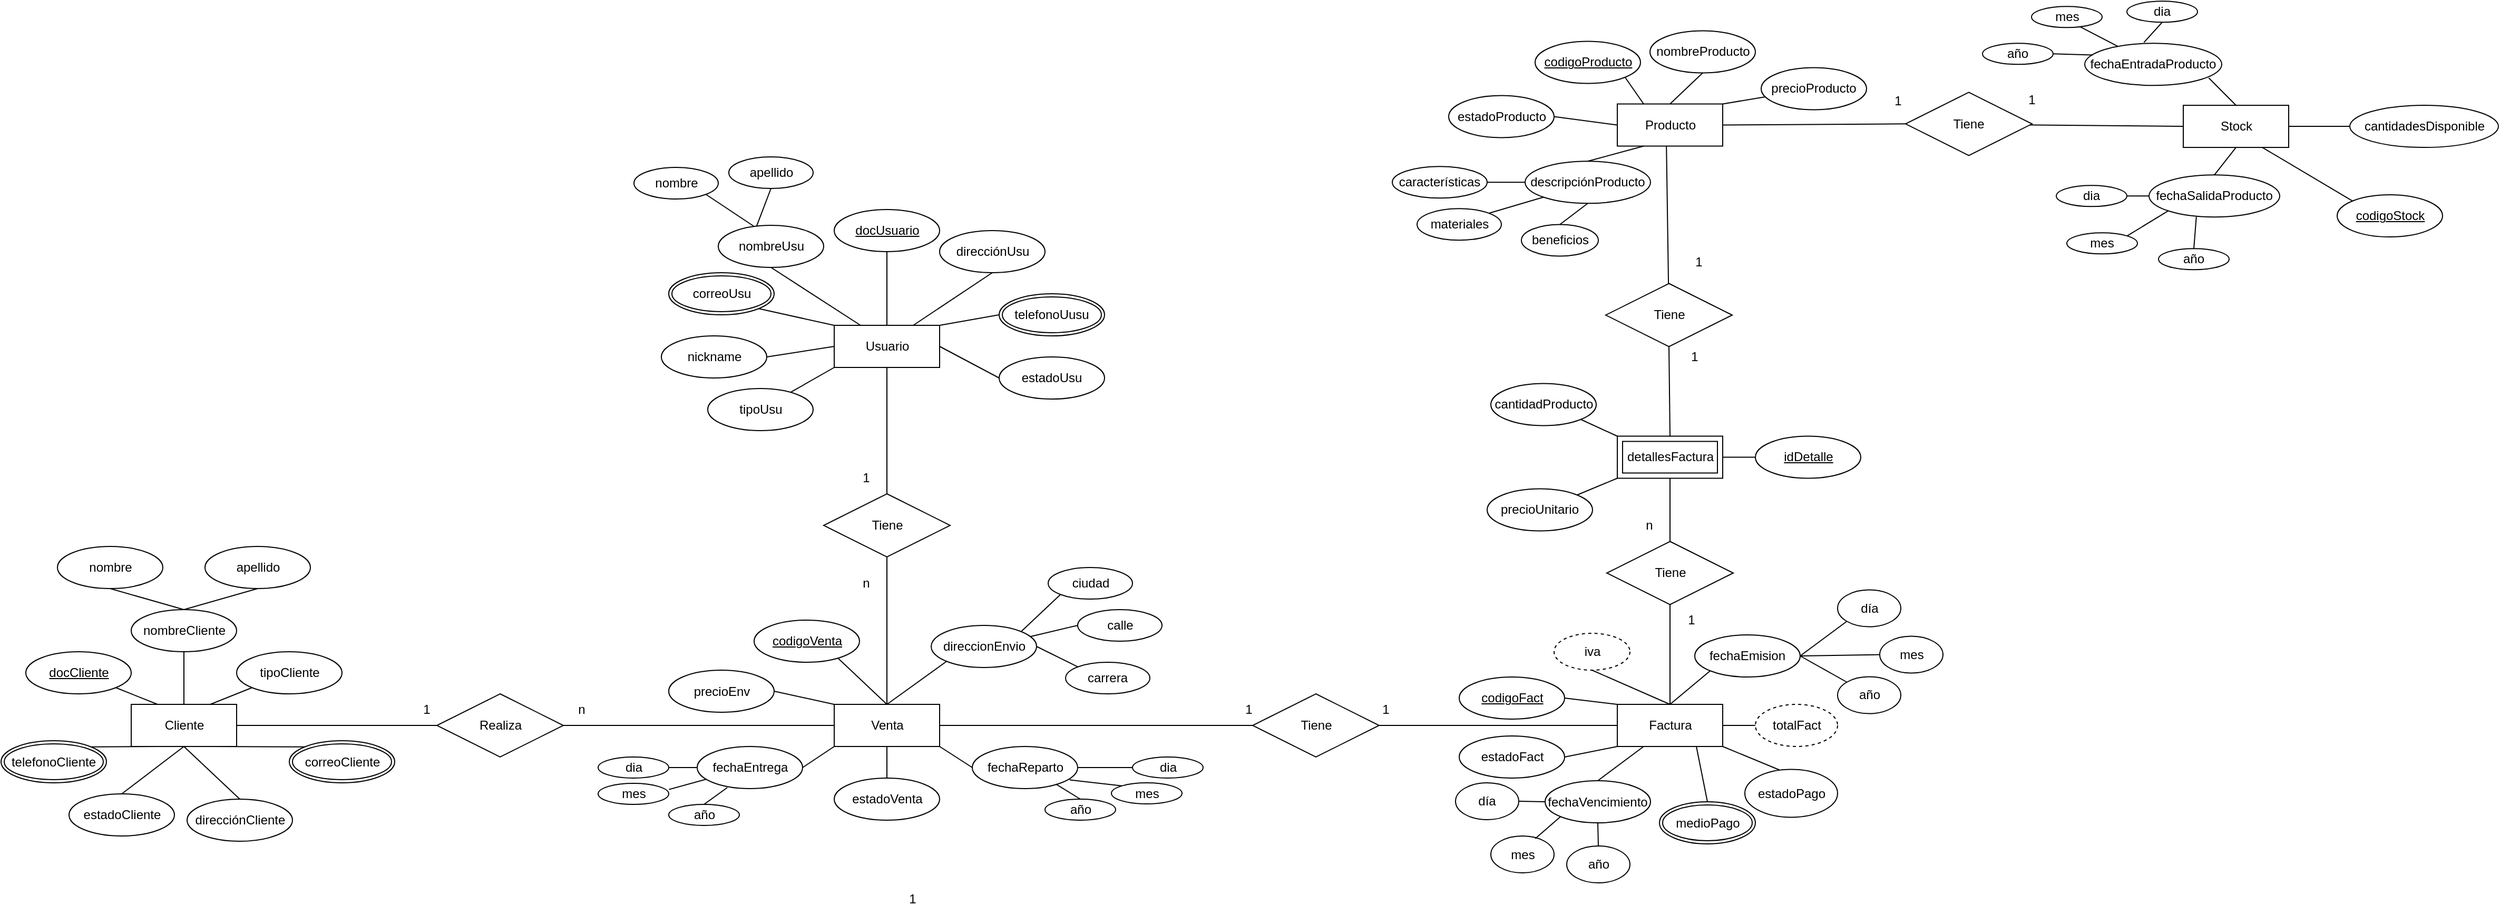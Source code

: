 <mxfile version="26.2.9">
  <diagram name="Página-1" id="tMBvOvnI7R-lJk4dOVQ1">
    <mxGraphModel dx="2185" dy="2247" grid="1" gridSize="10" guides="1" tooltips="1" connect="1" arrows="1" fold="1" page="1" pageScale="1" pageWidth="827" pageHeight="1169" math="0" shadow="0">
      <root>
        <mxCell id="0" />
        <mxCell id="1" parent="0" />
        <mxCell id="Wh5RRKCKFF4n-fDzVLl2-2" value="Usuario" style="whiteSpace=wrap;html=1;align=center;" vertex="1" parent="1">
          <mxGeometry x="930.5" y="270" width="100" height="40" as="geometry" />
        </mxCell>
        <mxCell id="Wh5RRKCKFF4n-fDzVLl2-3" value="Cliente" style="whiteSpace=wrap;html=1;align=center;" vertex="1" parent="1">
          <mxGeometry x="263.5" y="630" width="100" height="40" as="geometry" />
        </mxCell>
        <mxCell id="Wh5RRKCKFF4n-fDzVLl2-4" value="Venta" style="whiteSpace=wrap;html=1;align=center;" vertex="1" parent="1">
          <mxGeometry x="930.5" y="630" width="100" height="40" as="geometry" />
        </mxCell>
        <mxCell id="Wh5RRKCKFF4n-fDzVLl2-5" value="Factura" style="whiteSpace=wrap;html=1;align=center;" vertex="1" parent="1">
          <mxGeometry x="1673.5" y="630" width="100" height="40" as="geometry" />
        </mxCell>
        <mxCell id="Wh5RRKCKFF4n-fDzVLl2-6" value="Producto" style="whiteSpace=wrap;html=1;align=center;" vertex="1" parent="1">
          <mxGeometry x="1673.5" y="59.75" width="100" height="40" as="geometry" />
        </mxCell>
        <mxCell id="Wh5RRKCKFF4n-fDzVLl2-7" value="Stock" style="whiteSpace=wrap;html=1;align=center;" vertex="1" parent="1">
          <mxGeometry x="2210.5" y="61.03" width="100" height="40" as="geometry" />
        </mxCell>
        <mxCell id="Wh5RRKCKFF4n-fDzVLl2-8" value="" style="endArrow=none;html=1;rounded=0;exitX=1;exitY=0.5;exitDx=0;exitDy=0;entryX=0;entryY=0.5;entryDx=0;entryDy=0;" edge="1" parent="1" source="Wh5RRKCKFF4n-fDzVLl2-11" target="Wh5RRKCKFF4n-fDzVLl2-4">
          <mxGeometry relative="1" as="geometry">
            <mxPoint x="740.5" y="645" as="sourcePoint" />
            <mxPoint x="800.5" y="615" as="targetPoint" />
          </mxGeometry>
        </mxCell>
        <mxCell id="Wh5RRKCKFF4n-fDzVLl2-9" value="" style="endArrow=none;html=1;rounded=0;exitX=1;exitY=0.5;exitDx=0;exitDy=0;entryX=0;entryY=0.5;entryDx=0;entryDy=0;" edge="1" parent="1" source="Wh5RRKCKFF4n-fDzVLl2-13" target="Wh5RRKCKFF4n-fDzVLl2-5">
          <mxGeometry relative="1" as="geometry">
            <mxPoint x="1123.5" y="660" as="sourcePoint" />
            <mxPoint x="1403.5" y="660" as="targetPoint" />
          </mxGeometry>
        </mxCell>
        <mxCell id="Wh5RRKCKFF4n-fDzVLl2-10" value="" style="endArrow=none;html=1;rounded=0;exitX=1;exitY=0.5;exitDx=0;exitDy=0;entryX=0;entryY=0.5;entryDx=0;entryDy=0;" edge="1" parent="1" source="Wh5RRKCKFF4n-fDzVLl2-3" target="Wh5RRKCKFF4n-fDzVLl2-11">
          <mxGeometry relative="1" as="geometry">
            <mxPoint x="363.5" y="650" as="sourcePoint" />
            <mxPoint x="433.5" y="650" as="targetPoint" />
          </mxGeometry>
        </mxCell>
        <mxCell id="Wh5RRKCKFF4n-fDzVLl2-11" value="Realiza" style="shape=rhombus;perimeter=rhombusPerimeter;whiteSpace=wrap;html=1;align=center;" vertex="1" parent="1">
          <mxGeometry x="553.5" y="620" width="120" height="60" as="geometry" />
        </mxCell>
        <mxCell id="Wh5RRKCKFF4n-fDzVLl2-12" value="" style="endArrow=none;html=1;rounded=0;exitX=1;exitY=0.5;exitDx=0;exitDy=0;" edge="1" parent="1" source="Wh5RRKCKFF4n-fDzVLl2-4" target="Wh5RRKCKFF4n-fDzVLl2-13">
          <mxGeometry relative="1" as="geometry">
            <mxPoint x="1074.5" y="650" as="sourcePoint" />
            <mxPoint x="1220.5" y="650" as="targetPoint" />
          </mxGeometry>
        </mxCell>
        <mxCell id="Wh5RRKCKFF4n-fDzVLl2-13" value="Tiene" style="shape=rhombus;perimeter=rhombusPerimeter;whiteSpace=wrap;html=1;align=center;" vertex="1" parent="1">
          <mxGeometry x="1327.5" y="620" width="120" height="60" as="geometry" />
        </mxCell>
        <mxCell id="Wh5RRKCKFF4n-fDzVLl2-14" value="telefonoUusu" style="ellipse;shape=doubleEllipse;margin=3;whiteSpace=wrap;html=1;align=center;" vertex="1" parent="1">
          <mxGeometry x="1087" y="240" width="100" height="40" as="geometry" />
        </mxCell>
        <mxCell id="Wh5RRKCKFF4n-fDzVLl2-15" value="estadoUsu" style="ellipse;whiteSpace=wrap;html=1;align=center;" vertex="1" parent="1">
          <mxGeometry x="1087" y="300" width="100" height="40" as="geometry" />
        </mxCell>
        <mxCell id="Wh5RRKCKFF4n-fDzVLl2-16" value="docUsuario" style="ellipse;whiteSpace=wrap;html=1;align=center;fontStyle=4;" vertex="1" parent="1">
          <mxGeometry x="930.5" y="160" width="100" height="40" as="geometry" />
        </mxCell>
        <mxCell id="Wh5RRKCKFF4n-fDzVLl2-17" value="nickname" style="ellipse;whiteSpace=wrap;html=1;align=center;" vertex="1" parent="1">
          <mxGeometry x="766.5" y="280" width="100" height="40" as="geometry" />
        </mxCell>
        <mxCell id="Wh5RRKCKFF4n-fDzVLl2-18" value="correoUsu" style="ellipse;shape=doubleEllipse;margin=3;whiteSpace=wrap;html=1;align=center;" vertex="1" parent="1">
          <mxGeometry x="773.5" y="220" width="100" height="40" as="geometry" />
        </mxCell>
        <mxCell id="Wh5RRKCKFF4n-fDzVLl2-19" value="nombreUsu" style="ellipse;whiteSpace=wrap;html=1;align=center;" vertex="1" parent="1">
          <mxGeometry x="820.5" y="175" width="100" height="40" as="geometry" />
        </mxCell>
        <mxCell id="Wh5RRKCKFF4n-fDzVLl2-20" value="direcciónUsu" style="ellipse;whiteSpace=wrap;html=1;align=center;" vertex="1" parent="1">
          <mxGeometry x="1030.5" y="180" width="100" height="40" as="geometry" />
        </mxCell>
        <mxCell id="Wh5RRKCKFF4n-fDzVLl2-21" value="" style="endArrow=none;html=1;rounded=0;exitX=0.75;exitY=0;exitDx=0;exitDy=0;entryX=0.5;entryY=1;entryDx=0;entryDy=0;" edge="1" parent="1" source="Wh5RRKCKFF4n-fDzVLl2-2" target="Wh5RRKCKFF4n-fDzVLl2-20">
          <mxGeometry relative="1" as="geometry">
            <mxPoint x="1000.5" y="240" as="sourcePoint" />
            <mxPoint x="1065.5" y="220" as="targetPoint" />
          </mxGeometry>
        </mxCell>
        <mxCell id="Wh5RRKCKFF4n-fDzVLl2-22" value="" style="endArrow=none;html=1;rounded=0;exitX=0.5;exitY=0;exitDx=0;exitDy=0;entryX=0.5;entryY=1;entryDx=0;entryDy=0;" edge="1" parent="1" source="Wh5RRKCKFF4n-fDzVLl2-2" target="Wh5RRKCKFF4n-fDzVLl2-16">
          <mxGeometry relative="1" as="geometry">
            <mxPoint x="970.5" y="240" as="sourcePoint" />
            <mxPoint x="1130.5" y="240" as="targetPoint" />
          </mxGeometry>
        </mxCell>
        <mxCell id="Wh5RRKCKFF4n-fDzVLl2-23" value="" style="endArrow=none;html=1;rounded=0;entryX=0.5;entryY=1;entryDx=0;entryDy=0;exitX=0.25;exitY=0;exitDx=0;exitDy=0;" edge="1" parent="1" source="Wh5RRKCKFF4n-fDzVLl2-2" target="Wh5RRKCKFF4n-fDzVLl2-19">
          <mxGeometry relative="1" as="geometry">
            <mxPoint x="980.5" y="270" as="sourcePoint" />
            <mxPoint x="1090.5" y="240" as="targetPoint" />
          </mxGeometry>
        </mxCell>
        <mxCell id="Wh5RRKCKFF4n-fDzVLl2-24" value="" style="endArrow=none;html=1;rounded=0;entryX=0;entryY=0;entryDx=0;entryDy=0;exitX=1;exitY=1;exitDx=0;exitDy=0;" edge="1" parent="1" source="Wh5RRKCKFF4n-fDzVLl2-18" target="Wh5RRKCKFF4n-fDzVLl2-2">
          <mxGeometry relative="1" as="geometry">
            <mxPoint x="760.5" y="300" as="sourcePoint" />
            <mxPoint x="920.5" y="300" as="targetPoint" />
          </mxGeometry>
        </mxCell>
        <mxCell id="Wh5RRKCKFF4n-fDzVLl2-25" value="" style="endArrow=none;html=1;rounded=0;entryX=0;entryY=0.5;entryDx=0;entryDy=0;exitX=1;exitY=0.5;exitDx=0;exitDy=0;" edge="1" parent="1" source="Wh5RRKCKFF4n-fDzVLl2-17" target="Wh5RRKCKFF4n-fDzVLl2-2">
          <mxGeometry relative="1" as="geometry">
            <mxPoint x="830.5" y="330" as="sourcePoint" />
            <mxPoint x="990.5" y="330" as="targetPoint" />
          </mxGeometry>
        </mxCell>
        <mxCell id="Wh5RRKCKFF4n-fDzVLl2-26" value="" style="endArrow=none;html=1;rounded=0;exitX=1;exitY=0.5;exitDx=0;exitDy=0;entryX=0;entryY=0.5;entryDx=0;entryDy=0;" edge="1" parent="1" source="Wh5RRKCKFF4n-fDzVLl2-2" target="Wh5RRKCKFF4n-fDzVLl2-15">
          <mxGeometry relative="1" as="geometry">
            <mxPoint x="990.5" y="330" as="sourcePoint" />
            <mxPoint x="1150.5" y="330" as="targetPoint" />
          </mxGeometry>
        </mxCell>
        <mxCell id="Wh5RRKCKFF4n-fDzVLl2-27" value="" style="endArrow=none;html=1;rounded=0;exitX=1;exitY=0;exitDx=0;exitDy=0;entryX=0;entryY=0.5;entryDx=0;entryDy=0;" edge="1" parent="1" source="Wh5RRKCKFF4n-fDzVLl2-2" target="Wh5RRKCKFF4n-fDzVLl2-14">
          <mxGeometry relative="1" as="geometry">
            <mxPoint x="1000.5" y="340" as="sourcePoint" />
            <mxPoint x="1160.5" y="340" as="targetPoint" />
            <Array as="points" />
          </mxGeometry>
        </mxCell>
        <mxCell id="Wh5RRKCKFF4n-fDzVLl2-28" value="nombre" style="ellipse;whiteSpace=wrap;html=1;align=center;" vertex="1" parent="1">
          <mxGeometry x="740.5" y="120" width="80" height="30" as="geometry" />
        </mxCell>
        <mxCell id="Wh5RRKCKFF4n-fDzVLl2-29" value="apellido" style="ellipse;whiteSpace=wrap;html=1;align=center;" vertex="1" parent="1">
          <mxGeometry x="830.5" y="110" width="80" height="30" as="geometry" />
        </mxCell>
        <mxCell id="Wh5RRKCKFF4n-fDzVLl2-30" value="" style="endArrow=none;html=1;rounded=0;exitX=1;exitY=1;exitDx=0;exitDy=0;entryX=0.339;entryY=0.025;entryDx=0;entryDy=0;entryPerimeter=0;" edge="1" parent="1" source="Wh5RRKCKFF4n-fDzVLl2-28" target="Wh5RRKCKFF4n-fDzVLl2-19">
          <mxGeometry relative="1" as="geometry">
            <mxPoint x="780.5" y="150" as="sourcePoint" />
            <mxPoint x="940.5" y="150" as="targetPoint" />
          </mxGeometry>
        </mxCell>
        <mxCell id="Wh5RRKCKFF4n-fDzVLl2-31" value="" style="endArrow=none;html=1;rounded=0;exitX=0.5;exitY=1;exitDx=0;exitDy=0;entryX=0.364;entryY=0.016;entryDx=0;entryDy=0;entryPerimeter=0;" edge="1" parent="1" source="Wh5RRKCKFF4n-fDzVLl2-29" target="Wh5RRKCKFF4n-fDzVLl2-19">
          <mxGeometry relative="1" as="geometry">
            <mxPoint x="860.5" y="130" as="sourcePoint" />
            <mxPoint x="1020.5" y="130" as="targetPoint" />
          </mxGeometry>
        </mxCell>
        <mxCell id="Wh5RRKCKFF4n-fDzVLl2-32" value="tipoCliente" style="ellipse;whiteSpace=wrap;html=1;align=center;" vertex="1" parent="1">
          <mxGeometry x="363.5" y="580" width="100" height="40" as="geometry" />
        </mxCell>
        <mxCell id="Wh5RRKCKFF4n-fDzVLl2-33" value="estadoCliente" style="ellipse;whiteSpace=wrap;html=1;align=center;" vertex="1" parent="1">
          <mxGeometry x="204.5" y="715" width="100" height="40" as="geometry" />
        </mxCell>
        <mxCell id="Wh5RRKCKFF4n-fDzVLl2-34" value="" style="endArrow=none;html=1;rounded=0;exitX=0;exitY=0.5;exitDx=0;exitDy=0;entryX=0;entryY=0.5;entryDx=0;entryDy=0;" edge="1" parent="1" source="Wh5RRKCKFF4n-fDzVLl2-7" target="Wh5RRKCKFF4n-fDzVLl2-35">
          <mxGeometry relative="1" as="geometry">
            <mxPoint x="2220.5" y="-48.97" as="sourcePoint" />
            <mxPoint x="2764.5" y="-48.97" as="targetPoint" />
          </mxGeometry>
        </mxCell>
        <mxCell id="Wh5RRKCKFF4n-fDzVLl2-35" value="Tiene" style="shape=rhombus;perimeter=rhombusPerimeter;whiteSpace=wrap;html=1;align=center;" vertex="1" parent="1">
          <mxGeometry x="1947" y="48.64" width="120" height="60" as="geometry" />
        </mxCell>
        <mxCell id="Wh5RRKCKFF4n-fDzVLl2-36" value="telefonoCliente" style="ellipse;shape=doubleEllipse;margin=3;whiteSpace=wrap;html=1;align=center;" vertex="1" parent="1">
          <mxGeometry x="140" y="664.5" width="100" height="40" as="geometry" />
        </mxCell>
        <mxCell id="Wh5RRKCKFF4n-fDzVLl2-37" value="correoCliente" style="ellipse;shape=doubleEllipse;margin=3;whiteSpace=wrap;html=1;align=center;" vertex="1" parent="1">
          <mxGeometry x="413.5" y="664.5" width="100" height="40" as="geometry" />
        </mxCell>
        <mxCell id="Wh5RRKCKFF4n-fDzVLl2-38" value="" style="endArrow=none;html=1;rounded=0;exitX=1;exitY=0;exitDx=0;exitDy=0;entryX=0.25;entryY=1;entryDx=0;entryDy=0;" edge="1" parent="1" source="Wh5RRKCKFF4n-fDzVLl2-36" target="Wh5RRKCKFF4n-fDzVLl2-3">
          <mxGeometry relative="1" as="geometry">
            <mxPoint x="263.5" y="690" as="sourcePoint" />
            <mxPoint x="423.5" y="690" as="targetPoint" />
          </mxGeometry>
        </mxCell>
        <mxCell id="Wh5RRKCKFF4n-fDzVLl2-39" value="" style="endArrow=none;html=1;rounded=0;exitX=0.5;exitY=0;exitDx=0;exitDy=0;entryX=0.5;entryY=1;entryDx=0;entryDy=0;" edge="1" parent="1" source="Wh5RRKCKFF4n-fDzVLl2-33" target="Wh5RRKCKFF4n-fDzVLl2-3">
          <mxGeometry relative="1" as="geometry">
            <mxPoint x="303.5" y="700" as="sourcePoint" />
            <mxPoint x="463.5" y="700" as="targetPoint" />
          </mxGeometry>
        </mxCell>
        <mxCell id="Wh5RRKCKFF4n-fDzVLl2-40" value="" style="endArrow=none;html=1;rounded=0;exitX=0.75;exitY=1;exitDx=0;exitDy=0;entryX=0;entryY=0;entryDx=0;entryDy=0;" edge="1" parent="1" source="Wh5RRKCKFF4n-fDzVLl2-3" target="Wh5RRKCKFF4n-fDzVLl2-37">
          <mxGeometry relative="1" as="geometry">
            <mxPoint x="343.5" y="680" as="sourcePoint" />
            <mxPoint x="503.5" y="680" as="targetPoint" />
          </mxGeometry>
        </mxCell>
        <mxCell id="Wh5RRKCKFF4n-fDzVLl2-41" value="" style="endArrow=none;html=1;rounded=0;exitX=0.5;exitY=0;exitDx=0;exitDy=0;entryX=0.5;entryY=1;entryDx=0;entryDy=0;" edge="1" parent="1" source="Wh5RRKCKFF4n-fDzVLl2-3" target="Wh5RRKCKFF4n-fDzVLl2-45">
          <mxGeometry relative="1" as="geometry">
            <mxPoint x="313.5" y="600" as="sourcePoint" />
            <mxPoint x="313.5" y="580" as="targetPoint" />
          </mxGeometry>
        </mxCell>
        <mxCell id="Wh5RRKCKFF4n-fDzVLl2-42" value="" style="endArrow=none;html=1;rounded=0;exitX=0.25;exitY=0;exitDx=0;exitDy=0;entryX=1;entryY=1;entryDx=0;entryDy=0;" edge="1" parent="1" source="Wh5RRKCKFF4n-fDzVLl2-3" target="Wh5RRKCKFF4n-fDzVLl2-44">
          <mxGeometry relative="1" as="geometry">
            <mxPoint x="273.5" y="610" as="sourcePoint" />
            <mxPoint x="241.724" y="604.195" as="targetPoint" />
          </mxGeometry>
        </mxCell>
        <mxCell id="Wh5RRKCKFF4n-fDzVLl2-43" value="" style="endArrow=none;html=1;rounded=0;exitX=0.75;exitY=0;exitDx=0;exitDy=0;entryX=0;entryY=1;entryDx=0;entryDy=0;" edge="1" parent="1" source="Wh5RRKCKFF4n-fDzVLl2-3" target="Wh5RRKCKFF4n-fDzVLl2-32">
          <mxGeometry relative="1" as="geometry">
            <mxPoint x="343.5" y="610" as="sourcePoint" />
            <mxPoint x="503.5" y="610" as="targetPoint" />
          </mxGeometry>
        </mxCell>
        <mxCell id="Wh5RRKCKFF4n-fDzVLl2-44" value="docCliente" style="ellipse;whiteSpace=wrap;html=1;align=center;fontStyle=4;" vertex="1" parent="1">
          <mxGeometry x="163.5" y="580" width="100" height="40" as="geometry" />
        </mxCell>
        <mxCell id="Wh5RRKCKFF4n-fDzVLl2-45" value="nombreCliente" style="ellipse;whiteSpace=wrap;html=1;align=center;" vertex="1" parent="1">
          <mxGeometry x="263.5" y="540" width="100" height="40" as="geometry" />
        </mxCell>
        <mxCell id="Wh5RRKCKFF4n-fDzVLl2-46" value="nombre" style="ellipse;whiteSpace=wrap;html=1;align=center;" vertex="1" parent="1">
          <mxGeometry x="193.5" y="480" width="100" height="40" as="geometry" />
        </mxCell>
        <mxCell id="Wh5RRKCKFF4n-fDzVLl2-47" value="apellido" style="ellipse;whiteSpace=wrap;html=1;align=center;" vertex="1" parent="1">
          <mxGeometry x="333.5" y="480" width="100" height="40" as="geometry" />
        </mxCell>
        <mxCell id="Wh5RRKCKFF4n-fDzVLl2-48" value="" style="endArrow=none;html=1;rounded=0;exitX=0.5;exitY=0;exitDx=0;exitDy=0;entryX=0.5;entryY=1;entryDx=0;entryDy=0;" edge="1" parent="1" source="Wh5RRKCKFF4n-fDzVLl2-45" target="Wh5RRKCKFF4n-fDzVLl2-47">
          <mxGeometry relative="1" as="geometry">
            <mxPoint x="303.5" y="520" as="sourcePoint" />
            <mxPoint x="463.5" y="520" as="targetPoint" />
          </mxGeometry>
        </mxCell>
        <mxCell id="Wh5RRKCKFF4n-fDzVLl2-49" value="" style="endArrow=none;html=1;rounded=0;exitX=0.5;exitY=1;exitDx=0;exitDy=0;entryX=0.5;entryY=0;entryDx=0;entryDy=0;" edge="1" parent="1" source="Wh5RRKCKFF4n-fDzVLl2-46" target="Wh5RRKCKFF4n-fDzVLl2-45">
          <mxGeometry relative="1" as="geometry">
            <mxPoint x="243.5" y="520" as="sourcePoint" />
            <mxPoint x="403.5" y="520" as="targetPoint" />
          </mxGeometry>
        </mxCell>
        <mxCell id="Wh5RRKCKFF4n-fDzVLl2-50" value="1" style="text;html=1;align=center;verticalAlign=middle;whiteSpace=wrap;rounded=0;" vertex="1" parent="1">
          <mxGeometry x="930.5" y="400" width="60" height="30" as="geometry" />
        </mxCell>
        <mxCell id="Wh5RRKCKFF4n-fDzVLl2-51" value="n" style="text;html=1;align=center;verticalAlign=middle;whiteSpace=wrap;rounded=0;" vertex="1" parent="1">
          <mxGeometry x="930.5" y="500" width="60" height="30" as="geometry" />
        </mxCell>
        <mxCell id="Wh5RRKCKFF4n-fDzVLl2-52" value="1" style="text;html=1;align=center;verticalAlign=middle;whiteSpace=wrap;rounded=0;" vertex="1" parent="1">
          <mxGeometry x="513.5" y="620" width="60" height="30" as="geometry" />
        </mxCell>
        <mxCell id="Wh5RRKCKFF4n-fDzVLl2-53" value="n" style="text;html=1;align=center;verticalAlign=middle;whiteSpace=wrap;rounded=0;" vertex="1" parent="1">
          <mxGeometry x="660.5" y="620" width="60" height="30" as="geometry" />
        </mxCell>
        <mxCell id="Wh5RRKCKFF4n-fDzVLl2-55" value="direccionEnvio" style="ellipse;whiteSpace=wrap;html=1;align=center;" vertex="1" parent="1">
          <mxGeometry x="1022.5" y="555" width="100" height="40" as="geometry" />
        </mxCell>
        <mxCell id="Wh5RRKCKFF4n-fDzVLl2-57" value="fechaEntrega" style="ellipse;whiteSpace=wrap;html=1;align=center;" vertex="1" parent="1">
          <mxGeometry x="800.5" y="670" width="100" height="40" as="geometry" />
        </mxCell>
        <mxCell id="Wh5RRKCKFF4n-fDzVLl2-58" value="fechaReparto" style="ellipse;whiteSpace=wrap;html=1;align=center;" vertex="1" parent="1">
          <mxGeometry x="1061.5" y="670" width="100" height="40" as="geometry" />
        </mxCell>
        <mxCell id="Wh5RRKCKFF4n-fDzVLl2-59" value="estadoVenta" style="ellipse;whiteSpace=wrap;html=1;align=center;" vertex="1" parent="1">
          <mxGeometry x="930.5" y="700" width="100" height="40" as="geometry" />
        </mxCell>
        <mxCell id="Wh5RRKCKFF4n-fDzVLl2-60" value="codigoVenta" style="ellipse;whiteSpace=wrap;html=1;align=center;fontStyle=4;" vertex="1" parent="1">
          <mxGeometry x="854.5" y="550" width="100" height="40" as="geometry" />
        </mxCell>
        <mxCell id="Wh5RRKCKFF4n-fDzVLl2-61" value="" style="endArrow=none;html=1;rounded=0;exitX=0.5;exitY=0;exitDx=0;exitDy=0;entryX=0;entryY=1;entryDx=0;entryDy=0;" edge="1" parent="1" source="Wh5RRKCKFF4n-fDzVLl2-4" target="Wh5RRKCKFF4n-fDzVLl2-55">
          <mxGeometry relative="1" as="geometry">
            <mxPoint x="980.5" y="610" as="sourcePoint" />
            <mxPoint x="1050" y="600" as="targetPoint" />
          </mxGeometry>
        </mxCell>
        <mxCell id="Wh5RRKCKFF4n-fDzVLl2-63" value="" style="endArrow=none;html=1;rounded=0;entryX=0;entryY=0;entryDx=0;entryDy=0;exitX=1;exitY=0.5;exitDx=0;exitDy=0;" edge="1" parent="1" source="Wh5RRKCKFF4n-fDzVLl2-208" target="Wh5RRKCKFF4n-fDzVLl2-4">
          <mxGeometry relative="1" as="geometry">
            <mxPoint x="864.1" y="623.34" as="sourcePoint" />
            <mxPoint x="1080.5" y="610" as="targetPoint" />
          </mxGeometry>
        </mxCell>
        <mxCell id="Wh5RRKCKFF4n-fDzVLl2-64" value="" style="endArrow=none;html=1;rounded=0;exitX=0.797;exitY=0.905;exitDx=0;exitDy=0;exitPerimeter=0;entryX=0.5;entryY=0;entryDx=0;entryDy=0;" edge="1" parent="1" source="Wh5RRKCKFF4n-fDzVLl2-60" target="Wh5RRKCKFF4n-fDzVLl2-4">
          <mxGeometry relative="1" as="geometry">
            <mxPoint x="920.5" y="590" as="sourcePoint" />
            <mxPoint x="1080.5" y="590" as="targetPoint" />
          </mxGeometry>
        </mxCell>
        <mxCell id="Wh5RRKCKFF4n-fDzVLl2-65" value="" style="endArrow=none;html=1;rounded=0;exitX=1;exitY=0.5;exitDx=0;exitDy=0;entryX=0;entryY=1;entryDx=0;entryDy=0;" edge="1" parent="1" source="Wh5RRKCKFF4n-fDzVLl2-57" target="Wh5RRKCKFF4n-fDzVLl2-4">
          <mxGeometry relative="1" as="geometry">
            <mxPoint x="900.5" y="690" as="sourcePoint" />
            <mxPoint x="1060.5" y="690" as="targetPoint" />
          </mxGeometry>
        </mxCell>
        <mxCell id="Wh5RRKCKFF4n-fDzVLl2-66" value="" style="endArrow=none;html=1;rounded=0;exitX=1;exitY=1;exitDx=0;exitDy=0;entryX=0;entryY=0.5;entryDx=0;entryDy=0;" edge="1" parent="1" source="Wh5RRKCKFF4n-fDzVLl2-4" target="Wh5RRKCKFF4n-fDzVLl2-58">
          <mxGeometry relative="1" as="geometry">
            <mxPoint x="1040.5" y="670" as="sourcePoint" />
            <mxPoint x="1200.5" y="670" as="targetPoint" />
          </mxGeometry>
        </mxCell>
        <mxCell id="Wh5RRKCKFF4n-fDzVLl2-67" value="" style="endArrow=none;html=1;rounded=0;exitX=0.5;exitY=1;exitDx=0;exitDy=0;entryX=0.5;entryY=0;entryDx=0;entryDy=0;" edge="1" parent="1" source="Wh5RRKCKFF4n-fDzVLl2-4" target="Wh5RRKCKFF4n-fDzVLl2-59">
          <mxGeometry relative="1" as="geometry">
            <mxPoint x="1010.5" y="680" as="sourcePoint" />
            <mxPoint x="1170.5" y="680" as="targetPoint" />
          </mxGeometry>
        </mxCell>
        <mxCell id="Wh5RRKCKFF4n-fDzVLl2-68" value="ciudad" style="ellipse;whiteSpace=wrap;html=1;align=center;" vertex="1" parent="1">
          <mxGeometry x="1133.5" y="500" width="80" height="30" as="geometry" />
        </mxCell>
        <mxCell id="Wh5RRKCKFF4n-fDzVLl2-69" value="calle" style="ellipse;whiteSpace=wrap;html=1;align=center;" vertex="1" parent="1">
          <mxGeometry x="1161.5" y="540" width="80" height="30" as="geometry" />
        </mxCell>
        <mxCell id="Wh5RRKCKFF4n-fDzVLl2-70" value="carrera" style="ellipse;whiteSpace=wrap;html=1;align=center;" vertex="1" parent="1">
          <mxGeometry x="1150" y="590" width="80" height="30" as="geometry" />
        </mxCell>
        <mxCell id="Wh5RRKCKFF4n-fDzVLl2-71" value="dia" style="ellipse;whiteSpace=wrap;html=1;align=center;" vertex="1" parent="1">
          <mxGeometry x="706.5" y="680" width="67" height="20" as="geometry" />
        </mxCell>
        <mxCell id="Wh5RRKCKFF4n-fDzVLl2-72" value="mes" style="ellipse;whiteSpace=wrap;html=1;align=center;" vertex="1" parent="1">
          <mxGeometry x="706.5" y="705" width="67" height="20" as="geometry" />
        </mxCell>
        <mxCell id="Wh5RRKCKFF4n-fDzVLl2-73" value="año" style="ellipse;whiteSpace=wrap;html=1;align=center;" vertex="1" parent="1">
          <mxGeometry x="773.5" y="725" width="67" height="20" as="geometry" />
        </mxCell>
        <mxCell id="Wh5RRKCKFF4n-fDzVLl2-74" value="" style="endArrow=none;html=1;rounded=0;exitX=1;exitY=0.5;exitDx=0;exitDy=0;entryX=0;entryY=0.5;entryDx=0;entryDy=0;" edge="1" parent="1" source="Wh5RRKCKFF4n-fDzVLl2-71" target="Wh5RRKCKFF4n-fDzVLl2-57">
          <mxGeometry relative="1" as="geometry">
            <mxPoint x="780.5" y="700" as="sourcePoint" />
            <mxPoint x="940.5" y="700" as="targetPoint" />
          </mxGeometry>
        </mxCell>
        <mxCell id="Wh5RRKCKFF4n-fDzVLl2-75" value="" style="endArrow=none;html=1;rounded=0;exitX=1.003;exitY=0.29;exitDx=0;exitDy=0;exitPerimeter=0;" edge="1" parent="1" source="Wh5RRKCKFF4n-fDzVLl2-72" target="Wh5RRKCKFF4n-fDzVLl2-57">
          <mxGeometry relative="1" as="geometry">
            <mxPoint x="760.5" y="710" as="sourcePoint" />
            <mxPoint x="920.5" y="710" as="targetPoint" />
          </mxGeometry>
        </mxCell>
        <mxCell id="Wh5RRKCKFF4n-fDzVLl2-76" value="" style="endArrow=none;html=1;rounded=0;exitX=0.5;exitY=0;exitDx=0;exitDy=0;entryX=0.286;entryY=0.975;entryDx=0;entryDy=0;entryPerimeter=0;" edge="1" parent="1" source="Wh5RRKCKFF4n-fDzVLl2-73" target="Wh5RRKCKFF4n-fDzVLl2-57">
          <mxGeometry relative="1" as="geometry">
            <mxPoint x="810.5" y="720" as="sourcePoint" />
            <mxPoint x="970.5" y="720" as="targetPoint" />
          </mxGeometry>
        </mxCell>
        <mxCell id="Wh5RRKCKFF4n-fDzVLl2-77" value="dia" style="ellipse;whiteSpace=wrap;html=1;align=center;" vertex="1" parent="1">
          <mxGeometry x="1213.5" y="680" width="67" height="20" as="geometry" />
        </mxCell>
        <mxCell id="Wh5RRKCKFF4n-fDzVLl2-78" value="mes" style="ellipse;whiteSpace=wrap;html=1;align=center;" vertex="1" parent="1">
          <mxGeometry x="1193.5" y="704.5" width="67" height="20" as="geometry" />
        </mxCell>
        <mxCell id="Wh5RRKCKFF4n-fDzVLl2-79" value="año" style="ellipse;whiteSpace=wrap;html=1;align=center;" vertex="1" parent="1">
          <mxGeometry x="1130.5" y="720" width="67" height="20" as="geometry" />
        </mxCell>
        <mxCell id="Wh5RRKCKFF4n-fDzVLl2-80" value="" style="endArrow=none;html=1;rounded=0;exitX=0.5;exitY=0;exitDx=0;exitDy=0;entryX=0.793;entryY=0.892;entryDx=0;entryDy=0;entryPerimeter=0;" edge="1" parent="1" source="Wh5RRKCKFF4n-fDzVLl2-79" target="Wh5RRKCKFF4n-fDzVLl2-58">
          <mxGeometry relative="1" as="geometry">
            <mxPoint x="1140.5" y="720" as="sourcePoint" />
            <mxPoint x="1300.5" y="720" as="targetPoint" />
          </mxGeometry>
        </mxCell>
        <mxCell id="Wh5RRKCKFF4n-fDzVLl2-81" value="" style="endArrow=none;html=1;rounded=0;exitX=0.923;exitY=0.792;exitDx=0;exitDy=0;exitPerimeter=0;entryX=0;entryY=0;entryDx=0;entryDy=0;" edge="1" parent="1" source="Wh5RRKCKFF4n-fDzVLl2-58" target="Wh5RRKCKFF4n-fDzVLl2-78">
          <mxGeometry relative="1" as="geometry">
            <mxPoint x="1170.5" y="710" as="sourcePoint" />
            <mxPoint x="1330.5" y="710" as="targetPoint" />
          </mxGeometry>
        </mxCell>
        <mxCell id="Wh5RRKCKFF4n-fDzVLl2-82" value="" style="endArrow=none;html=1;rounded=0;exitX=1;exitY=0.5;exitDx=0;exitDy=0;entryX=0;entryY=0.5;entryDx=0;entryDy=0;" edge="1" parent="1" source="Wh5RRKCKFF4n-fDzVLl2-58" target="Wh5RRKCKFF4n-fDzVLl2-77">
          <mxGeometry relative="1" as="geometry">
            <mxPoint x="1190.5" y="690" as="sourcePoint" />
            <mxPoint x="1350.5" y="690" as="targetPoint" />
          </mxGeometry>
        </mxCell>
        <mxCell id="Wh5RRKCKFF4n-fDzVLl2-83" value="1" style="text;html=1;align=center;verticalAlign=middle;whiteSpace=wrap;rounded=0;" vertex="1" parent="1">
          <mxGeometry x="1293.5" y="620" width="60" height="30" as="geometry" />
        </mxCell>
        <mxCell id="Wh5RRKCKFF4n-fDzVLl2-84" value="1" style="text;html=1;align=center;verticalAlign=middle;whiteSpace=wrap;rounded=0;" vertex="1" parent="1">
          <mxGeometry x="1423.5" y="620" width="60" height="30" as="geometry" />
        </mxCell>
        <mxCell id="Wh5RRKCKFF4n-fDzVLl2-87" value="fechaEmision" style="ellipse;whiteSpace=wrap;html=1;align=center;" vertex="1" parent="1">
          <mxGeometry x="1747" y="564" width="100" height="40" as="geometry" />
        </mxCell>
        <mxCell id="Wh5RRKCKFF4n-fDzVLl2-88" value="estadoPago" style="ellipse;whiteSpace=wrap;html=1;align=center;" vertex="1" parent="1">
          <mxGeometry x="1794.5" y="691.75" width="88" height="45.5" as="geometry" />
        </mxCell>
        <mxCell id="Wh5RRKCKFF4n-fDzVLl2-89" value="fechaVencimiento" style="ellipse;whiteSpace=wrap;html=1;align=center;" vertex="1" parent="1">
          <mxGeometry x="1605" y="702.5" width="100" height="40" as="geometry" />
        </mxCell>
        <mxCell id="Wh5RRKCKFF4n-fDzVLl2-90" value="estadoFact" style="ellipse;whiteSpace=wrap;html=1;align=center;" vertex="1" parent="1">
          <mxGeometry x="1523.5" y="660" width="100" height="40" as="geometry" />
        </mxCell>
        <mxCell id="Wh5RRKCKFF4n-fDzVLl2-91" value="codigoFact" style="ellipse;whiteSpace=wrap;html=1;align=center;fontStyle=4;" vertex="1" parent="1">
          <mxGeometry x="1523.5" y="604" width="100" height="40" as="geometry" />
        </mxCell>
        <mxCell id="Wh5RRKCKFF4n-fDzVLl2-92" value="totalFact" style="ellipse;whiteSpace=wrap;html=1;align=center;dashed=1;" vertex="1" parent="1">
          <mxGeometry x="1804.5" y="630" width="78" height="40" as="geometry" />
        </mxCell>
        <mxCell id="Wh5RRKCKFF4n-fDzVLl2-93" value="" style="endArrow=none;html=1;rounded=0;exitX=1;exitY=0.5;exitDx=0;exitDy=0;entryX=0;entryY=1;entryDx=0;entryDy=0;" edge="1" parent="1" source="Wh5RRKCKFF4n-fDzVLl2-87" target="Wh5RRKCKFF4n-fDzVLl2-94">
          <mxGeometry relative="1" as="geometry">
            <mxPoint x="1919" y="644.1" as="sourcePoint" />
            <mxPoint x="2079" y="644.1" as="targetPoint" />
          </mxGeometry>
        </mxCell>
        <mxCell id="Wh5RRKCKFF4n-fDzVLl2-94" value="día" style="ellipse;whiteSpace=wrap;html=1;align=center;" vertex="1" parent="1">
          <mxGeometry x="1882.5" y="521.25" width="60" height="35" as="geometry" />
        </mxCell>
        <mxCell id="Wh5RRKCKFF4n-fDzVLl2-95" value="mes" style="ellipse;whiteSpace=wrap;html=1;align=center;" vertex="1" parent="1">
          <mxGeometry x="1922.5" y="565.25" width="60" height="35" as="geometry" />
        </mxCell>
        <mxCell id="Wh5RRKCKFF4n-fDzVLl2-96" value="año" style="ellipse;whiteSpace=wrap;html=1;align=center;" vertex="1" parent="1">
          <mxGeometry x="1882.5" y="603.75" width="60" height="35" as="geometry" />
        </mxCell>
        <mxCell id="Wh5RRKCKFF4n-fDzVLl2-97" value="" style="endArrow=none;html=1;rounded=0;exitX=1;exitY=0.5;exitDx=0;exitDy=0;entryX=0;entryY=0.5;entryDx=0;entryDy=0;" edge="1" parent="1" source="Wh5RRKCKFF4n-fDzVLl2-87" target="Wh5RRKCKFF4n-fDzVLl2-95">
          <mxGeometry relative="1" as="geometry">
            <mxPoint x="1919" y="654.5" as="sourcePoint" />
            <mxPoint x="2079" y="654.5" as="targetPoint" />
          </mxGeometry>
        </mxCell>
        <mxCell id="Wh5RRKCKFF4n-fDzVLl2-98" value="" style="endArrow=none;html=1;rounded=0;exitX=1;exitY=0.5;exitDx=0;exitDy=0;entryX=0;entryY=0;entryDx=0;entryDy=0;" edge="1" parent="1" source="Wh5RRKCKFF4n-fDzVLl2-87" target="Wh5RRKCKFF4n-fDzVLl2-96">
          <mxGeometry relative="1" as="geometry">
            <mxPoint x="1919" y="664.5" as="sourcePoint" />
            <mxPoint x="2079" y="664.5" as="targetPoint" />
          </mxGeometry>
        </mxCell>
        <mxCell id="Wh5RRKCKFF4n-fDzVLl2-99" value="día" style="ellipse;whiteSpace=wrap;html=1;align=center;" vertex="1" parent="1">
          <mxGeometry x="1520" y="704.5" width="60" height="35" as="geometry" />
        </mxCell>
        <mxCell id="Wh5RRKCKFF4n-fDzVLl2-100" value="mes" style="ellipse;whiteSpace=wrap;html=1;align=center;" vertex="1" parent="1">
          <mxGeometry x="1553.5" y="755" width="60" height="35" as="geometry" />
        </mxCell>
        <mxCell id="Wh5RRKCKFF4n-fDzVLl2-101" value="año" style="ellipse;whiteSpace=wrap;html=1;align=center;" vertex="1" parent="1">
          <mxGeometry x="1625.5" y="764.5" width="60" height="35" as="geometry" />
        </mxCell>
        <mxCell id="Wh5RRKCKFF4n-fDzVLl2-102" value="" style="endArrow=none;html=1;rounded=0;exitX=1;exitY=0.5;exitDx=0;exitDy=0;entryX=0;entryY=0.5;entryDx=0;entryDy=0;" edge="1" parent="1" source="Wh5RRKCKFF4n-fDzVLl2-99" target="Wh5RRKCKFF4n-fDzVLl2-89">
          <mxGeometry relative="1" as="geometry">
            <mxPoint x="1573.5" y="740" as="sourcePoint" />
            <mxPoint x="1733.5" y="740" as="targetPoint" />
          </mxGeometry>
        </mxCell>
        <mxCell id="Wh5RRKCKFF4n-fDzVLl2-103" value="" style="endArrow=none;html=1;rounded=0;exitX=0.702;exitY=0.071;exitDx=0;exitDy=0;exitPerimeter=0;entryX=0;entryY=1;entryDx=0;entryDy=0;" edge="1" parent="1" source="Wh5RRKCKFF4n-fDzVLl2-100" target="Wh5RRKCKFF4n-fDzVLl2-89">
          <mxGeometry relative="1" as="geometry">
            <mxPoint x="1583.5" y="750" as="sourcePoint" />
            <mxPoint x="1743.5" y="750" as="targetPoint" />
          </mxGeometry>
        </mxCell>
        <mxCell id="Wh5RRKCKFF4n-fDzVLl2-104" value="" style="endArrow=none;html=1;rounded=0;exitX=0.5;exitY=1;exitDx=0;exitDy=0;entryX=0.5;entryY=0;entryDx=0;entryDy=0;" edge="1" parent="1" source="Wh5RRKCKFF4n-fDzVLl2-89" target="Wh5RRKCKFF4n-fDzVLl2-101">
          <mxGeometry relative="1" as="geometry">
            <mxPoint x="1603.5" y="750" as="sourcePoint" />
            <mxPoint x="1763.5" y="750" as="targetPoint" />
          </mxGeometry>
        </mxCell>
        <mxCell id="Wh5RRKCKFF4n-fDzVLl2-107" value="" style="endArrow=none;html=1;rounded=0;exitX=1;exitY=0.5;exitDx=0;exitDy=0;entryX=0;entryY=0;entryDx=0;entryDy=0;" edge="1" parent="1" source="Wh5RRKCKFF4n-fDzVLl2-91" target="Wh5RRKCKFF4n-fDzVLl2-5">
          <mxGeometry relative="1" as="geometry">
            <mxPoint x="1633.5" y="610" as="sourcePoint" />
            <mxPoint x="1793.5" y="610" as="targetPoint" />
          </mxGeometry>
        </mxCell>
        <mxCell id="Wh5RRKCKFF4n-fDzVLl2-108" value="" style="endArrow=none;html=1;rounded=0;exitX=1;exitY=0.5;exitDx=0;exitDy=0;entryX=0;entryY=1;entryDx=0;entryDy=0;" edge="1" parent="1" source="Wh5RRKCKFF4n-fDzVLl2-90" target="Wh5RRKCKFF4n-fDzVLl2-5">
          <mxGeometry relative="1" as="geometry">
            <mxPoint x="1643.5" y="680" as="sourcePoint" />
            <mxPoint x="1803.5" y="680" as="targetPoint" />
          </mxGeometry>
        </mxCell>
        <mxCell id="Wh5RRKCKFF4n-fDzVLl2-109" value="" style="endArrow=none;html=1;rounded=0;exitX=0.5;exitY=0;exitDx=0;exitDy=0;entryX=0.25;entryY=1;entryDx=0;entryDy=0;" edge="1" parent="1" source="Wh5RRKCKFF4n-fDzVLl2-89" target="Wh5RRKCKFF4n-fDzVLl2-5">
          <mxGeometry relative="1" as="geometry">
            <mxPoint x="1663.5" y="700" as="sourcePoint" />
            <mxPoint x="1823.5" y="700" as="targetPoint" />
          </mxGeometry>
        </mxCell>
        <mxCell id="Wh5RRKCKFF4n-fDzVLl2-110" value="" style="endArrow=none;html=1;rounded=0;entryX=1;entryY=1;entryDx=0;entryDy=0;exitX=0.372;exitY=0.011;exitDx=0;exitDy=0;exitPerimeter=0;" edge="1" parent="1" source="Wh5RRKCKFF4n-fDzVLl2-88" target="Wh5RRKCKFF4n-fDzVLl2-5">
          <mxGeometry relative="1" as="geometry">
            <mxPoint x="1733.5" y="710" as="sourcePoint" />
            <mxPoint x="1893.5" y="690" as="targetPoint" />
          </mxGeometry>
        </mxCell>
        <mxCell id="Wh5RRKCKFF4n-fDzVLl2-111" value="" style="endArrow=none;html=1;rounded=0;exitX=1;exitY=0.5;exitDx=0;exitDy=0;" edge="1" parent="1" source="Wh5RRKCKFF4n-fDzVLl2-5" target="Wh5RRKCKFF4n-fDzVLl2-92">
          <mxGeometry relative="1" as="geometry">
            <mxPoint x="1753.5" y="680" as="sourcePoint" />
            <mxPoint x="1913.5" y="680" as="targetPoint" />
          </mxGeometry>
        </mxCell>
        <mxCell id="Wh5RRKCKFF4n-fDzVLl2-112" value="" style="endArrow=none;html=1;rounded=0;exitX=0.5;exitY=0;exitDx=0;exitDy=0;entryX=0;entryY=1;entryDx=0;entryDy=0;" edge="1" parent="1" source="Wh5RRKCKFF4n-fDzVLl2-5" target="Wh5RRKCKFF4n-fDzVLl2-87">
          <mxGeometry relative="1" as="geometry">
            <mxPoint x="1783.5" y="650" as="sourcePoint" />
            <mxPoint x="1943.5" y="650" as="targetPoint" />
          </mxGeometry>
        </mxCell>
        <mxCell id="Wh5RRKCKFF4n-fDzVLl2-113" value="1" style="text;html=1;align=center;verticalAlign=middle;whiteSpace=wrap;rounded=0;" vertex="1" parent="1">
          <mxGeometry x="974.5" y="799.5" width="60" height="30" as="geometry" />
        </mxCell>
        <mxCell id="Wh5RRKCKFF4n-fDzVLl2-114" value="codigoProducto" style="ellipse;whiteSpace=wrap;html=1;align=center;fontStyle=4;" vertex="1" parent="1">
          <mxGeometry x="1595.5" y="0.25" width="100" height="40" as="geometry" />
        </mxCell>
        <mxCell id="Wh5RRKCKFF4n-fDzVLl2-115" value="estadoProducto" style="ellipse;whiteSpace=wrap;html=1;align=center;" vertex="1" parent="1">
          <mxGeometry x="1513.5" y="51.75" width="100" height="40" as="geometry" />
        </mxCell>
        <mxCell id="Wh5RRKCKFF4n-fDzVLl2-116" value="descripciónProducto" style="ellipse;whiteSpace=wrap;html=1;align=center;" vertex="1" parent="1">
          <mxGeometry x="1586" y="114.14" width="119" height="40" as="geometry" />
        </mxCell>
        <mxCell id="Wh5RRKCKFF4n-fDzVLl2-118" value="precioProducto" style="ellipse;whiteSpace=wrap;html=1;align=center;" vertex="1" parent="1">
          <mxGeometry x="1810" y="25.25" width="100" height="40" as="geometry" />
        </mxCell>
        <mxCell id="Wh5RRKCKFF4n-fDzVLl2-119" value="nombreProducto" style="ellipse;whiteSpace=wrap;html=1;align=center;" vertex="1" parent="1">
          <mxGeometry x="1704.5" y="-9.75" width="100" height="40" as="geometry" />
        </mxCell>
        <mxCell id="Wh5RRKCKFF4n-fDzVLl2-120" value="" style="endArrow=none;html=1;rounded=0;exitX=0.25;exitY=0;exitDx=0;exitDy=0;entryX=1;entryY=1;entryDx=0;entryDy=0;" edge="1" parent="1" source="Wh5RRKCKFF4n-fDzVLl2-6" target="Wh5RRKCKFF4n-fDzVLl2-114">
          <mxGeometry relative="1" as="geometry">
            <mxPoint x="1686.5" y="39.75" as="sourcePoint" />
            <mxPoint x="1846.5" y="39.75" as="targetPoint" />
          </mxGeometry>
        </mxCell>
        <mxCell id="Wh5RRKCKFF4n-fDzVLl2-121" value="" style="endArrow=none;html=1;rounded=0;exitX=0.5;exitY=0;exitDx=0;exitDy=0;entryX=0.5;entryY=1;entryDx=0;entryDy=0;" edge="1" parent="1" source="Wh5RRKCKFF4n-fDzVLl2-6" target="Wh5RRKCKFF4n-fDzVLl2-119">
          <mxGeometry relative="1" as="geometry">
            <mxPoint x="1746.5" y="49.75" as="sourcePoint" />
            <mxPoint x="1906.5" y="49.75" as="targetPoint" />
          </mxGeometry>
        </mxCell>
        <mxCell id="Wh5RRKCKFF4n-fDzVLl2-122" value="caracte&lt;span style=&quot;color: rgba(0, 0, 0, 0); font-family: monospace; font-size: 0px; text-align: start; text-wrap-mode: nowrap;&quot;&gt;%3CmxGraphModel%3E%3Croot%3E%3CmxCell%20id%3D%220%22%2F%3E%3CmxCell%20id%3D%221%22%20parent%3D%220%22%2F%3E%3CmxCell%20id%3D%222%22%20value%3D%221%22%20style%3D%22text%3Bhtml%3D1%3Balign%3Dcenter%3BverticalAlign%3Dmiddle%3BwhiteSpace%3Dwrap%3Brounded%3D0%3B%22%20vertex%3D%221%22%20parent%3D%221%22%3E%3CmxGeometry%20x%3D%221500%22%20y%3D%22430%22%20width%3D%2260%22%20height%3D%2230%22%20as%3D%22geometry%22%2F%3E%3C%2FmxCell%3E%3C%2Froot%3E%3C%2FmxGraphModel%3E&lt;/span&gt;rísticas" style="ellipse;whiteSpace=wrap;html=1;align=center;" vertex="1" parent="1">
          <mxGeometry x="1460" y="119.14" width="90" height="30" as="geometry" />
        </mxCell>
        <mxCell id="Wh5RRKCKFF4n-fDzVLl2-123" value="materiales" style="ellipse;whiteSpace=wrap;html=1;align=center;" vertex="1" parent="1">
          <mxGeometry x="1483.5" y="159.14" width="80" height="30" as="geometry" />
        </mxCell>
        <mxCell id="Wh5RRKCKFF4n-fDzVLl2-124" value="beneficios" style="ellipse;whiteSpace=wrap;html=1;align=center;" vertex="1" parent="1">
          <mxGeometry x="1582.5" y="174.25" width="73" height="30" as="geometry" />
        </mxCell>
        <mxCell id="Wh5RRKCKFF4n-fDzVLl2-125" value="" style="endArrow=none;html=1;rounded=0;exitX=1;exitY=0.5;exitDx=0;exitDy=0;" edge="1" parent="1" target="Wh5RRKCKFF4n-fDzVLl2-116" source="Wh5RRKCKFF4n-fDzVLl2-122">
          <mxGeometry relative="1" as="geometry">
            <mxPoint x="1561" y="126.75" as="sourcePoint" />
            <mxPoint x="1756.5" y="199.75" as="targetPoint" />
          </mxGeometry>
        </mxCell>
        <mxCell id="Wh5RRKCKFF4n-fDzVLl2-126" value="" style="endArrow=none;html=1;rounded=0;exitX=1;exitY=0;exitDx=0;exitDy=0;entryX=0;entryY=1;entryDx=0;entryDy=0;" edge="1" parent="1" source="Wh5RRKCKFF4n-fDzVLl2-123" target="Wh5RRKCKFF4n-fDzVLl2-116">
          <mxGeometry relative="1" as="geometry">
            <mxPoint x="1596.5" y="209.75" as="sourcePoint" />
            <mxPoint x="1756.5" y="209.75" as="targetPoint" />
          </mxGeometry>
        </mxCell>
        <mxCell id="Wh5RRKCKFF4n-fDzVLl2-127" value="" style="endArrow=none;html=1;rounded=0;exitX=0.5;exitY=0;exitDx=0;exitDy=0;entryX=0.5;entryY=1;entryDx=0;entryDy=0;" edge="1" parent="1" source="Wh5RRKCKFF4n-fDzVLl2-124" target="Wh5RRKCKFF4n-fDzVLl2-116">
          <mxGeometry relative="1" as="geometry">
            <mxPoint x="1686.5" y="209.75" as="sourcePoint" />
            <mxPoint x="1846.5" y="209.75" as="targetPoint" />
          </mxGeometry>
        </mxCell>
        <mxCell id="Wh5RRKCKFF4n-fDzVLl2-128" value="" style="endArrow=none;html=1;rounded=0;exitX=1;exitY=0.5;exitDx=0;exitDy=0;entryX=0;entryY=0.5;entryDx=0;entryDy=0;" edge="1" parent="1" source="Wh5RRKCKFF4n-fDzVLl2-115" target="Wh5RRKCKFF4n-fDzVLl2-6">
          <mxGeometry relative="1" as="geometry">
            <mxPoint x="1666.5" y="119.75" as="sourcePoint" />
            <mxPoint x="1826.5" y="119.75" as="targetPoint" />
          </mxGeometry>
        </mxCell>
        <mxCell id="Wh5RRKCKFF4n-fDzVLl2-129" value="" style="endArrow=none;html=1;rounded=0;exitX=0.5;exitY=0;exitDx=0;exitDy=0;entryX=0.25;entryY=1;entryDx=0;entryDy=0;" edge="1" parent="1" source="Wh5RRKCKFF4n-fDzVLl2-116" target="Wh5RRKCKFF4n-fDzVLl2-6">
          <mxGeometry relative="1" as="geometry">
            <mxPoint x="1666.5" y="129.75" as="sourcePoint" />
            <mxPoint x="1826.5" y="129.75" as="targetPoint" />
          </mxGeometry>
        </mxCell>
        <mxCell id="Wh5RRKCKFF4n-fDzVLl2-131" value="" style="endArrow=none;html=1;rounded=0;exitX=1;exitY=0;exitDx=0;exitDy=0;" edge="1" parent="1" source="Wh5RRKCKFF4n-fDzVLl2-6" target="Wh5RRKCKFF4n-fDzVLl2-118">
          <mxGeometry relative="1" as="geometry">
            <mxPoint x="1796.5" y="79.75" as="sourcePoint" />
            <mxPoint x="1956.5" y="79.75" as="targetPoint" />
          </mxGeometry>
        </mxCell>
        <mxCell id="Wh5RRKCKFF4n-fDzVLl2-132" value="1" style="text;html=1;align=center;verticalAlign=middle;whiteSpace=wrap;rounded=0;" vertex="1" parent="1">
          <mxGeometry x="1716.5" y="285.25" width="60" height="30" as="geometry" />
        </mxCell>
        <mxCell id="Wh5RRKCKFF4n-fDzVLl2-133" value="n" style="text;html=1;align=center;verticalAlign=middle;whiteSpace=wrap;rounded=0;" vertex="1" parent="1">
          <mxGeometry x="1673.5" y="445.25" width="60" height="30" as="geometry" />
        </mxCell>
        <mxCell id="Wh5RRKCKFF4n-fDzVLl2-134" value="codigoStock" style="ellipse;whiteSpace=wrap;html=1;align=center;fontStyle=4;" vertex="1" parent="1">
          <mxGeometry x="2356.5" y="146.03" width="100" height="40" as="geometry" />
        </mxCell>
        <mxCell id="Wh5RRKCKFF4n-fDzVLl2-136" value="fechaEntradaProducto" style="ellipse;whiteSpace=wrap;html=1;align=center;" vertex="1" parent="1">
          <mxGeometry x="2117" y="2.14" width="130" height="40" as="geometry" />
        </mxCell>
        <mxCell id="Wh5RRKCKFF4n-fDzVLl2-137" value="fechaSalidaProducto" style="ellipse;whiteSpace=wrap;html=1;align=center;" vertex="1" parent="1">
          <mxGeometry x="2178" y="127.14" width="124" height="40" as="geometry" />
        </mxCell>
        <mxCell id="Wh5RRKCKFF4n-fDzVLl2-138" value="cantidadesDisponible" style="ellipse;whiteSpace=wrap;html=1;align=center;" vertex="1" parent="1">
          <mxGeometry x="2368.5" y="61.03" width="141" height="40" as="geometry" />
        </mxCell>
        <mxCell id="Wh5RRKCKFF4n-fDzVLl2-140" value="" style="endArrow=none;html=1;rounded=0;exitX=0.905;exitY=0.822;exitDx=0;exitDy=0;exitPerimeter=0;entryX=0.5;entryY=0;entryDx=0;entryDy=0;" edge="1" parent="1" source="Wh5RRKCKFF4n-fDzVLl2-136" target="Wh5RRKCKFF4n-fDzVLl2-7">
          <mxGeometry relative="1" as="geometry">
            <mxPoint x="2190.5" y="41.03" as="sourcePoint" />
            <mxPoint x="2350.5" y="41.03" as="targetPoint" />
          </mxGeometry>
        </mxCell>
        <mxCell id="Wh5RRKCKFF4n-fDzVLl2-141" value="" style="endArrow=none;html=1;rounded=0;exitX=0.5;exitY=0;exitDx=0;exitDy=0;entryX=0.5;entryY=1;entryDx=0;entryDy=0;" edge="1" parent="1" source="Wh5RRKCKFF4n-fDzVLl2-137" target="Wh5RRKCKFF4n-fDzVLl2-7">
          <mxGeometry relative="1" as="geometry">
            <mxPoint x="2170.5" y="111.03" as="sourcePoint" />
            <mxPoint x="2330.5" y="111.03" as="targetPoint" />
          </mxGeometry>
        </mxCell>
        <mxCell id="Wh5RRKCKFF4n-fDzVLl2-142" value="" style="endArrow=none;html=1;rounded=0;exitX=1;exitY=0.5;exitDx=0;exitDy=0;" edge="1" parent="1" source="Wh5RRKCKFF4n-fDzVLl2-7" target="Wh5RRKCKFF4n-fDzVLl2-138">
          <mxGeometry relative="1" as="geometry">
            <mxPoint x="2310.5" y="110.34" as="sourcePoint" />
            <mxPoint x="2470.5" y="110.34" as="targetPoint" />
          </mxGeometry>
        </mxCell>
        <mxCell id="Wh5RRKCKFF4n-fDzVLl2-143" value="dia" style="ellipse;whiteSpace=wrap;html=1;align=center;" vertex="1" parent="1">
          <mxGeometry x="2157" y="-37.86" width="67" height="20" as="geometry" />
        </mxCell>
        <mxCell id="Wh5RRKCKFF4n-fDzVLl2-144" value="mes" style="ellipse;whiteSpace=wrap;html=1;align=center;" vertex="1" parent="1">
          <mxGeometry x="2066.5" y="-32.86" width="67" height="20" as="geometry" />
        </mxCell>
        <mxCell id="Wh5RRKCKFF4n-fDzVLl2-145" value="año" style="ellipse;whiteSpace=wrap;html=1;align=center;" vertex="1" parent="1">
          <mxGeometry x="2020" y="2.14" width="67" height="20" as="geometry" />
        </mxCell>
        <mxCell id="Wh5RRKCKFF4n-fDzVLl2-146" value="dia" style="ellipse;whiteSpace=wrap;html=1;align=center;" vertex="1" parent="1">
          <mxGeometry x="2090" y="137.14" width="67" height="20" as="geometry" />
        </mxCell>
        <mxCell id="Wh5RRKCKFF4n-fDzVLl2-147" value="mes" style="ellipse;whiteSpace=wrap;html=1;align=center;" vertex="1" parent="1">
          <mxGeometry x="2100" y="182.14" width="67" height="20" as="geometry" />
        </mxCell>
        <mxCell id="Wh5RRKCKFF4n-fDzVLl2-148" value="año" style="ellipse;whiteSpace=wrap;html=1;align=center;" vertex="1" parent="1">
          <mxGeometry x="2187" y="197.14" width="67" height="20" as="geometry" />
        </mxCell>
        <mxCell id="Wh5RRKCKFF4n-fDzVLl2-149" style="edgeStyle=orthogonalEdgeStyle;rounded=0;orthogonalLoop=1;jettySize=auto;html=1;exitX=0.5;exitY=1;exitDx=0;exitDy=0;" edge="1" parent="1" source="Wh5RRKCKFF4n-fDzVLl2-148" target="Wh5RRKCKFF4n-fDzVLl2-148">
          <mxGeometry relative="1" as="geometry" />
        </mxCell>
        <mxCell id="Wh5RRKCKFF4n-fDzVLl2-150" value="" style="endArrow=none;html=1;rounded=0;exitX=0.681;exitY=0.953;exitDx=0;exitDy=0;exitPerimeter=0;" edge="1" parent="1" source="Wh5RRKCKFF4n-fDzVLl2-144" target="Wh5RRKCKFF4n-fDzVLl2-136">
          <mxGeometry relative="1" as="geometry">
            <mxPoint x="2117" y="2.14" as="sourcePoint" />
            <mxPoint x="2277" y="2.14" as="targetPoint" />
          </mxGeometry>
        </mxCell>
        <mxCell id="Wh5RRKCKFF4n-fDzVLl2-151" value="" style="endArrow=none;html=1;rounded=0;exitX=1;exitY=0.5;exitDx=0;exitDy=0;entryX=0.058;entryY=0.277;entryDx=0;entryDy=0;entryPerimeter=0;" edge="1" parent="1" source="Wh5RRKCKFF4n-fDzVLl2-145" target="Wh5RRKCKFF4n-fDzVLl2-136">
          <mxGeometry relative="1" as="geometry">
            <mxPoint x="2097" y="12.14" as="sourcePoint" />
            <mxPoint x="2257" y="12.14" as="targetPoint" />
          </mxGeometry>
        </mxCell>
        <mxCell id="Wh5RRKCKFF4n-fDzVLl2-152" value="" style="endArrow=none;html=1;rounded=0;exitX=0.432;exitY=-0.02;exitDx=0;exitDy=0;exitPerimeter=0;entryX=0.5;entryY=1;entryDx=0;entryDy=0;" edge="1" parent="1" source="Wh5RRKCKFF4n-fDzVLl2-136" target="Wh5RRKCKFF4n-fDzVLl2-143">
          <mxGeometry relative="1" as="geometry">
            <mxPoint x="2167" y="-7.86" as="sourcePoint" />
            <mxPoint x="2327" y="-7.86" as="targetPoint" />
          </mxGeometry>
        </mxCell>
        <mxCell id="Wh5RRKCKFF4n-fDzVLl2-153" value="" style="endArrow=none;html=1;rounded=0;entryX=0;entryY=1;entryDx=0;entryDy=0;exitX=1;exitY=0;exitDx=0;exitDy=0;" edge="1" parent="1" source="Wh5RRKCKFF4n-fDzVLl2-147" target="Wh5RRKCKFF4n-fDzVLl2-137">
          <mxGeometry relative="1" as="geometry">
            <mxPoint x="2130.5" y="157.14" as="sourcePoint" />
            <mxPoint x="2188.5" y="133.14" as="targetPoint" />
          </mxGeometry>
        </mxCell>
        <mxCell id="Wh5RRKCKFF4n-fDzVLl2-154" value="" style="endArrow=none;html=1;rounded=0;exitX=0.5;exitY=0;exitDx=0;exitDy=0;entryX=0.362;entryY=0.995;entryDx=0;entryDy=0;entryPerimeter=0;" edge="1" parent="1" source="Wh5RRKCKFF4n-fDzVLl2-148" target="Wh5RRKCKFF4n-fDzVLl2-137">
          <mxGeometry relative="1" as="geometry">
            <mxPoint x="2170.5" y="167.14" as="sourcePoint" />
            <mxPoint x="2330.5" y="167.14" as="targetPoint" />
          </mxGeometry>
        </mxCell>
        <mxCell id="Wh5RRKCKFF4n-fDzVLl2-155" value="" style="endArrow=none;html=1;rounded=0;exitX=1;exitY=0;exitDx=0;exitDy=0;entryX=0;entryY=1;entryDx=0;entryDy=0;" edge="1" parent="1" source="Wh5RRKCKFF4n-fDzVLl2-55" target="Wh5RRKCKFF4n-fDzVLl2-68">
          <mxGeometry relative="1" as="geometry">
            <mxPoint x="1084.5" y="540" as="sourcePoint" />
            <mxPoint x="1124.5" y="510" as="targetPoint" />
          </mxGeometry>
        </mxCell>
        <mxCell id="Wh5RRKCKFF4n-fDzVLl2-156" value="" style="endArrow=none;html=1;rounded=0;exitX=0.946;exitY=0.262;exitDx=0;exitDy=0;entryX=0;entryY=0.5;entryDx=0;entryDy=0;exitPerimeter=0;" edge="1" parent="1" source="Wh5RRKCKFF4n-fDzVLl2-55" target="Wh5RRKCKFF4n-fDzVLl2-69">
          <mxGeometry relative="1" as="geometry">
            <mxPoint x="1144.5" y="550" as="sourcePoint" />
            <mxPoint x="1304.5" y="550" as="targetPoint" />
          </mxGeometry>
        </mxCell>
        <mxCell id="Wh5RRKCKFF4n-fDzVLl2-157" value="" style="endArrow=none;html=1;rounded=0;exitX=1;exitY=0.5;exitDx=0;exitDy=0;entryX=0;entryY=0;entryDx=0;entryDy=0;" edge="1" parent="1" source="Wh5RRKCKFF4n-fDzVLl2-55" target="Wh5RRKCKFF4n-fDzVLl2-70">
          <mxGeometry relative="1" as="geometry">
            <mxPoint x="1144.5" y="550" as="sourcePoint" />
            <mxPoint x="1304.5" y="550" as="targetPoint" />
          </mxGeometry>
        </mxCell>
        <mxCell id="Wh5RRKCKFF4n-fDzVLl2-158" value="direcciónCliente" style="ellipse;whiteSpace=wrap;html=1;align=center;" vertex="1" parent="1">
          <mxGeometry x="316.5" y="720" width="100" height="40" as="geometry" />
        </mxCell>
        <mxCell id="Wh5RRKCKFF4n-fDzVLl2-167" value="" style="endArrow=none;html=1;rounded=0;exitX=0.5;exitY=0;exitDx=0;exitDy=0;entryX=0.5;entryY=1;entryDx=0;entryDy=0;" edge="1" parent="1" source="Wh5RRKCKFF4n-fDzVLl2-158" target="Wh5RRKCKFF4n-fDzVLl2-3">
          <mxGeometry relative="1" as="geometry">
            <mxPoint x="264.5" y="725" as="sourcePoint" />
            <mxPoint x="323.5" y="680" as="targetPoint" />
          </mxGeometry>
        </mxCell>
        <mxCell id="Wh5RRKCKFF4n-fDzVLl2-168" value="" style="endArrow=none;html=1;rounded=0;entryX=0.5;entryY=0;entryDx=0;entryDy=0;" edge="1" parent="1" source="Wh5RRKCKFF4n-fDzVLl2-170" target="Wh5RRKCKFF4n-fDzVLl2-4">
          <mxGeometry relative="1" as="geometry">
            <mxPoint x="980.5" y="310" as="sourcePoint" />
            <mxPoint x="1014.5" y="460" as="targetPoint" />
          </mxGeometry>
        </mxCell>
        <mxCell id="Wh5RRKCKFF4n-fDzVLl2-169" value="" style="endArrow=none;html=1;rounded=0;entryX=0.5;entryY=0;entryDx=0;entryDy=0;exitX=0.5;exitY=1;exitDx=0;exitDy=0;" edge="1" parent="1" source="Wh5RRKCKFF4n-fDzVLl2-2" target="Wh5RRKCKFF4n-fDzVLl2-170">
          <mxGeometry relative="1" as="geometry">
            <mxPoint x="980.5" y="310" as="sourcePoint" />
            <mxPoint x="980.5" y="630" as="targetPoint" />
          </mxGeometry>
        </mxCell>
        <mxCell id="Wh5RRKCKFF4n-fDzVLl2-170" value="Tiene" style="shape=rhombus;perimeter=rhombusPerimeter;whiteSpace=wrap;html=1;align=center;" vertex="1" parent="1">
          <mxGeometry x="920.5" y="430" width="120" height="60" as="geometry" />
        </mxCell>
        <mxCell id="Wh5RRKCKFF4n-fDzVLl2-177" value="tipoUsu" style="ellipse;whiteSpace=wrap;html=1;align=center;" vertex="1" parent="1">
          <mxGeometry x="810.5" y="330" width="100" height="40" as="geometry" />
        </mxCell>
        <mxCell id="Wh5RRKCKFF4n-fDzVLl2-178" value="" style="endArrow=none;html=1;rounded=0;entryX=0;entryY=1;entryDx=0;entryDy=0;" edge="1" parent="1" source="Wh5RRKCKFF4n-fDzVLl2-177" target="Wh5RRKCKFF4n-fDzVLl2-2">
          <mxGeometry relative="1" as="geometry">
            <mxPoint x="883.5" y="280" as="sourcePoint" />
            <mxPoint x="1043.5" y="280" as="targetPoint" />
          </mxGeometry>
        </mxCell>
        <mxCell id="Wh5RRKCKFF4n-fDzVLl2-179" value="iva" style="ellipse;whiteSpace=wrap;html=1;align=center;dashed=1;" vertex="1" parent="1">
          <mxGeometry x="1613.5" y="562.5" width="72" height="35" as="geometry" />
        </mxCell>
        <mxCell id="Wh5RRKCKFF4n-fDzVLl2-180" value="" style="endArrow=none;html=1;rounded=0;entryX=0.5;entryY=1;entryDx=0;entryDy=0;exitX=0.5;exitY=0;exitDx=0;exitDy=0;" edge="1" parent="1" source="Wh5RRKCKFF4n-fDzVLl2-5" target="Wh5RRKCKFF4n-fDzVLl2-179">
          <mxGeometry relative="1" as="geometry">
            <mxPoint x="1724.5" y="630" as="sourcePoint" />
            <mxPoint x="1884.5" y="630" as="targetPoint" />
          </mxGeometry>
        </mxCell>
        <mxCell id="Wh5RRKCKFF4n-fDzVLl2-181" value="" style="endArrow=none;html=1;rounded=0;exitX=0.75;exitY=1;exitDx=0;exitDy=0;entryX=0.5;entryY=0;entryDx=0;entryDy=0;" edge="1" parent="1" source="Wh5RRKCKFF4n-fDzVLl2-5" target="Wh5RRKCKFF4n-fDzVLl2-182">
          <mxGeometry relative="1" as="geometry">
            <mxPoint x="1674.5" y="640" as="sourcePoint" />
            <mxPoint x="1729" y="720" as="targetPoint" />
          </mxGeometry>
        </mxCell>
        <mxCell id="Wh5RRKCKFF4n-fDzVLl2-182" value="medioPago" style="ellipse;shape=doubleEllipse;margin=3;whiteSpace=wrap;html=1;align=center;" vertex="1" parent="1">
          <mxGeometry x="1713.5" y="722.5" width="91" height="40" as="geometry" />
        </mxCell>
        <mxCell id="Wh5RRKCKFF4n-fDzVLl2-183" value="" style="endArrow=none;html=1;rounded=0;exitX=0.5;exitY=0;exitDx=0;exitDy=0;" edge="1" parent="1" source="Wh5RRKCKFF4n-fDzVLl2-5" target="Wh5RRKCKFF4n-fDzVLl2-184">
          <mxGeometry relative="1" as="geometry">
            <mxPoint x="1723.5" y="630" as="sourcePoint" />
            <mxPoint x="1723.5" y="340" as="targetPoint" />
          </mxGeometry>
        </mxCell>
        <mxCell id="Wh5RRKCKFF4n-fDzVLl2-184" value="Tiene" style="shape=rhombus;perimeter=rhombusPerimeter;whiteSpace=wrap;html=1;align=center;" vertex="1" parent="1">
          <mxGeometry x="1663.5" y="475.25" width="120" height="60" as="geometry" />
        </mxCell>
        <mxCell id="Wh5RRKCKFF4n-fDzVLl2-185" value="1" style="text;html=1;align=center;verticalAlign=middle;whiteSpace=wrap;rounded=0;" vertex="1" parent="1">
          <mxGeometry x="1713.5" y="535.25" width="60" height="30" as="geometry" />
        </mxCell>
        <mxCell id="Wh5RRKCKFF4n-fDzVLl2-186" value="" style="endArrow=none;html=1;rounded=0;exitX=0.75;exitY=1;exitDx=0;exitDy=0;entryX=0;entryY=0;entryDx=0;entryDy=0;" edge="1" parent="1" source="Wh5RRKCKFF4n-fDzVLl2-7" target="Wh5RRKCKFF4n-fDzVLl2-134">
          <mxGeometry relative="1" as="geometry">
            <mxPoint x="2250" y="156.03" as="sourcePoint" />
            <mxPoint x="2410" y="156.03" as="targetPoint" />
          </mxGeometry>
        </mxCell>
        <mxCell id="Wh5RRKCKFF4n-fDzVLl2-187" style="edgeStyle=orthogonalEdgeStyle;rounded=0;orthogonalLoop=1;jettySize=auto;html=1;exitX=0.5;exitY=1;exitDx=0;exitDy=0;" edge="1" parent="1" source="Wh5RRKCKFF4n-fDzVLl2-147" target="Wh5RRKCKFF4n-fDzVLl2-147">
          <mxGeometry relative="1" as="geometry" />
        </mxCell>
        <mxCell id="Wh5RRKCKFF4n-fDzVLl2-188" value="" style="endArrow=none;html=1;rounded=0;entryX=0;entryY=0.5;entryDx=0;entryDy=0;exitX=1;exitY=0.5;exitDx=0;exitDy=0;" edge="1" parent="1" source="Wh5RRKCKFF4n-fDzVLl2-146" target="Wh5RRKCKFF4n-fDzVLl2-137">
          <mxGeometry relative="1" as="geometry">
            <mxPoint x="2120" y="142.14" as="sourcePoint" />
            <mxPoint x="2280" y="142.14" as="targetPoint" />
          </mxGeometry>
        </mxCell>
        <mxCell id="Wh5RRKCKFF4n-fDzVLl2-189" value="" style="endArrow=none;html=1;rounded=0;exitX=0;exitY=0.5;exitDx=0;exitDy=0;entryX=1;entryY=0.5;entryDx=0;entryDy=0;" edge="1" parent="1" source="Wh5RRKCKFF4n-fDzVLl2-35" target="Wh5RRKCKFF4n-fDzVLl2-6">
          <mxGeometry relative="1" as="geometry">
            <mxPoint x="2055" y="104.25" as="sourcePoint" />
            <mxPoint x="1791" y="102.25" as="targetPoint" />
          </mxGeometry>
        </mxCell>
        <mxCell id="Wh5RRKCKFF4n-fDzVLl2-190" value="1" style="text;html=1;align=center;verticalAlign=middle;whiteSpace=wrap;rounded=0;" vertex="1" parent="1">
          <mxGeometry x="1910" y="42.14" width="60" height="30" as="geometry" />
        </mxCell>
        <mxCell id="Wh5RRKCKFF4n-fDzVLl2-191" value="1" style="text;html=1;align=center;verticalAlign=middle;whiteSpace=wrap;rounded=0;" vertex="1" parent="1">
          <mxGeometry x="2037" y="41.03" width="60" height="30" as="geometry" />
        </mxCell>
        <mxCell id="Wh5RRKCKFF4n-fDzVLl2-192" value="detallesFactura" style="shape=ext;margin=3;double=1;whiteSpace=wrap;html=1;align=center;" vertex="1" parent="1">
          <mxGeometry x="1673.5" y="375.25" width="100" height="40" as="geometry" />
        </mxCell>
        <mxCell id="Wh5RRKCKFF4n-fDzVLl2-193" value="idDetalle" style="ellipse;whiteSpace=wrap;html=1;align=center;fontStyle=4;" vertex="1" parent="1">
          <mxGeometry x="1804.5" y="375.25" width="100" height="40" as="geometry" />
        </mxCell>
        <mxCell id="Wh5RRKCKFF4n-fDzVLl2-199" value="" style="endArrow=none;html=1;rounded=0;exitX=1;exitY=0.5;exitDx=0;exitDy=0;" edge="1" parent="1" source="Wh5RRKCKFF4n-fDzVLl2-192" target="Wh5RRKCKFF4n-fDzVLl2-193">
          <mxGeometry relative="1" as="geometry">
            <mxPoint x="1655" y="445.25" as="sourcePoint" />
            <mxPoint x="1684" y="425.25" as="targetPoint" />
          </mxGeometry>
        </mxCell>
        <mxCell id="Wh5RRKCKFF4n-fDzVLl2-201" value="Tiene" style="shape=rhombus;perimeter=rhombusPerimeter;whiteSpace=wrap;html=1;align=center;" vertex="1" parent="1">
          <mxGeometry x="1662.5" y="230.25" width="120" height="60" as="geometry" />
        </mxCell>
        <mxCell id="Wh5RRKCKFF4n-fDzVLl2-202" value="" style="endArrow=none;html=1;rounded=0;exitX=0.5;exitY=0;exitDx=0;exitDy=0;entryX=0.5;entryY=1;entryDx=0;entryDy=0;" edge="1" parent="1" source="Wh5RRKCKFF4n-fDzVLl2-192" target="Wh5RRKCKFF4n-fDzVLl2-201">
          <mxGeometry relative="1" as="geometry">
            <mxPoint x="1744" y="240.25" as="sourcePoint" />
            <mxPoint x="1723" y="110.25" as="targetPoint" />
          </mxGeometry>
        </mxCell>
        <mxCell id="Wh5RRKCKFF4n-fDzVLl2-203" value="" style="endArrow=none;html=1;rounded=0;entryX=0.5;entryY=1;entryDx=0;entryDy=0;" edge="1" parent="1" source="Wh5RRKCKFF4n-fDzVLl2-184" target="Wh5RRKCKFF4n-fDzVLl2-192">
          <mxGeometry relative="1" as="geometry">
            <mxPoint x="1734.5" y="430.25" as="sourcePoint" />
            <mxPoint x="1727.5" y="345.25" as="targetPoint" />
          </mxGeometry>
        </mxCell>
        <mxCell id="Wh5RRKCKFF4n-fDzVLl2-204" value="1" style="text;html=1;align=center;verticalAlign=middle;whiteSpace=wrap;rounded=0;" vertex="1" parent="1">
          <mxGeometry x="1721" y="195.25" width="60" height="30" as="geometry" />
        </mxCell>
        <mxCell id="Wh5RRKCKFF4n-fDzVLl2-205" value="" style="endArrow=none;html=1;rounded=0;entryX=0.466;entryY=1.007;entryDx=0;entryDy=0;entryPerimeter=0;" edge="1" parent="1" source="Wh5RRKCKFF4n-fDzVLl2-201" target="Wh5RRKCKFF4n-fDzVLl2-6">
          <mxGeometry relative="1" as="geometry">
            <mxPoint x="1656" y="124.25" as="sourcePoint" />
            <mxPoint x="1709" y="110.25" as="targetPoint" />
          </mxGeometry>
        </mxCell>
        <mxCell id="Wh5RRKCKFF4n-fDzVLl2-206" value="cantidadProducto" style="ellipse;whiteSpace=wrap;html=1;align=center;" vertex="1" parent="1">
          <mxGeometry x="1553.5" y="325.25" width="100" height="40" as="geometry" />
        </mxCell>
        <mxCell id="Wh5RRKCKFF4n-fDzVLl2-207" value="" style="endArrow=none;html=1;rounded=0;exitX=0;exitY=0;exitDx=0;exitDy=0;entryX=1;entryY=1;entryDx=0;entryDy=0;" edge="1" parent="1" source="Wh5RRKCKFF4n-fDzVLl2-192" target="Wh5RRKCKFF4n-fDzVLl2-206">
          <mxGeometry relative="1" as="geometry">
            <mxPoint x="1784" y="415.25" as="sourcePoint" />
            <mxPoint x="1840" y="405.25" as="targetPoint" />
          </mxGeometry>
        </mxCell>
        <mxCell id="Wh5RRKCKFF4n-fDzVLl2-208" value="precioEnv" style="ellipse;whiteSpace=wrap;html=1;align=center;" vertex="1" parent="1">
          <mxGeometry x="773.5" y="597.5" width="100" height="40" as="geometry" />
        </mxCell>
        <mxCell id="Wh5RRKCKFF4n-fDzVLl2-213" value="precioUnitario" style="ellipse;whiteSpace=wrap;html=1;align=center;" vertex="1" parent="1">
          <mxGeometry x="1550" y="425.25" width="100" height="40" as="geometry" />
        </mxCell>
        <mxCell id="Wh5RRKCKFF4n-fDzVLl2-214" value="" style="endArrow=none;html=1;rounded=0;exitX=0;exitY=1;exitDx=0;exitDy=0;entryX=1;entryY=0;entryDx=0;entryDy=0;" edge="1" parent="1" source="Wh5RRKCKFF4n-fDzVLl2-192" target="Wh5RRKCKFF4n-fDzVLl2-213">
          <mxGeometry relative="1" as="geometry">
            <mxPoint x="1684" y="385.25" as="sourcePoint" />
            <mxPoint x="1644" y="355.25" as="targetPoint" />
          </mxGeometry>
        </mxCell>
      </root>
    </mxGraphModel>
  </diagram>
</mxfile>
